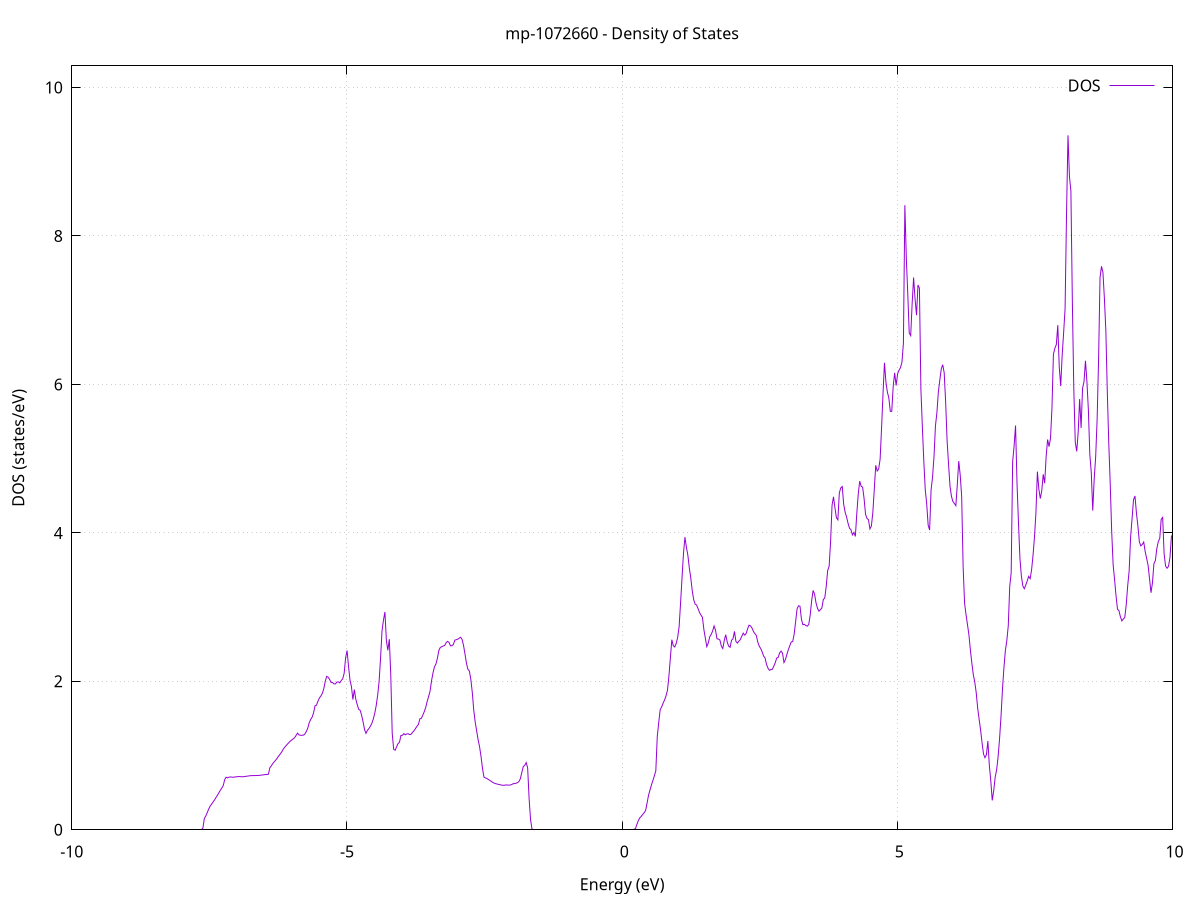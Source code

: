 set title 'mp-1072660 - Density of States'
set xlabel 'Energy (eV)'
set ylabel 'DOS (states/eV)'
set grid
set xrange [-10:10]
set yrange [0:10.292]
set xzeroaxis lt -1
set terminal png size 800,600
set output 'mp-1072660_dos_gnuplot.png'
plot '-' using 1:2 with lines title 'DOS'
-33.870100 0.000000
-33.843600 0.000000
-33.817200 0.000000
-33.790700 0.000000
-33.764200 0.000000
-33.737800 0.000000
-33.711300 0.000000
-33.684800 0.000000
-33.658400 0.000000
-33.631900 0.000000
-33.605500 0.000000
-33.579000 0.000000
-33.552500 0.000000
-33.526100 0.000000
-33.499600 0.000000
-33.473100 0.000000
-33.446700 0.000000
-33.420200 0.000000
-33.393700 0.000000
-33.367300 0.000000
-33.340800 0.000000
-33.314400 0.000000
-33.287900 0.000000
-33.261400 0.000000
-33.235000 0.000000
-33.208500 0.000000
-33.182000 0.000000
-33.155600 0.000000
-33.129100 0.000000
-33.102600 0.000000
-33.076200 0.000000
-33.049700 0.000000
-33.023300 0.000000
-32.996800 0.000000
-32.970300 0.000000
-32.943900 0.000000
-32.917400 0.000000
-32.890900 0.000000
-32.864500 0.000000
-32.838000 0.000000
-32.811500 0.000000
-32.785100 0.000000
-32.758600 0.000000
-32.732200 0.000000
-32.705700 0.000000
-32.679200 0.000000
-32.652800 0.000000
-32.626300 0.000000
-32.599800 0.000000
-32.573400 0.000000
-32.546900 0.000000
-32.520400 0.000000
-32.494000 0.000000
-32.467500 0.000000
-32.441100 0.000000
-32.414600 0.000000
-32.388100 0.000000
-32.361700 0.000000
-32.335200 0.000000
-32.308700 0.000000
-32.282300 0.000000
-32.255800 0.000000
-32.229300 0.000000
-32.202900 0.000000
-32.176400 0.000000
-32.150000 0.000000
-32.123500 0.000000
-32.097000 0.000000
-32.070600 0.000000
-32.044100 0.000000
-32.017600 0.000000
-31.991200 0.000000
-31.964700 0.000000
-31.938300 0.000000
-31.911800 0.000000
-31.885300 0.000000
-31.858900 0.000000
-31.832400 0.000000
-31.805900 0.000000
-31.779500 0.000000
-31.753000 0.000000
-31.726500 0.000000
-31.700100 0.000000
-31.673600 0.000000
-31.647200 0.000000
-31.620700 0.000000
-31.594200 0.000000
-31.567800 0.000000
-31.541300 0.000000
-31.514800 0.000000
-31.488400 0.000000
-31.461900 56.450700
-31.435400 50.913500
-31.409000 137.531100
-31.382500 41.190900
-31.356100 0.000000
-31.329600 0.000000
-31.303100 0.000000
-31.276700 0.000000
-31.250200 0.000000
-31.223700 0.000000
-31.197300 0.000000
-31.170800 0.000000
-31.144300 0.000000
-31.117900 0.000000
-31.091400 0.000000
-31.065000 0.000000
-31.038500 0.000000
-31.012000 0.000000
-30.985600 0.000000
-30.959100 0.000000
-30.932600 0.000000
-30.906200 0.000000
-30.879700 0.000000
-30.853200 0.000000
-30.826800 0.000000
-30.800300 0.000000
-30.773900 0.000000
-30.747400 0.000000
-30.720900 0.000000
-30.694500 0.000000
-30.668000 0.000000
-30.641500 0.000000
-30.615100 0.000000
-30.588600 0.000000
-30.562100 0.000000
-30.535700 0.000000
-30.509200 0.000000
-30.482800 0.000000
-30.456300 0.000000
-30.429800 0.000000
-30.403400 0.000000
-30.376900 0.000000
-30.350400 0.000000
-30.324000 0.000000
-30.297500 0.000000
-30.271100 0.000000
-30.244600 0.000000
-30.218100 0.000000
-30.191700 0.000000
-30.165200 0.000000
-30.138700 0.000000
-30.112300 0.000000
-30.085800 0.000000
-30.059300 0.000000
-30.032900 0.000000
-30.006400 0.000000
-29.980000 0.000000
-29.953500 0.000000
-29.927000 0.000000
-29.900600 0.000000
-29.874100 0.000000
-29.847600 0.000000
-29.821200 0.000000
-29.794700 0.000000
-29.768200 0.000000
-29.741800 0.000000
-29.715300 0.000000
-29.688900 0.000000
-29.662400 0.000000
-29.635900 0.000000
-29.609500 0.000000
-29.583000 0.000000
-29.556500 0.000000
-29.530100 0.000000
-29.503600 0.000000
-29.477100 0.000000
-29.450700 0.000000
-29.424200 0.000000
-29.397800 0.000000
-29.371300 0.000000
-29.344800 0.000000
-29.318400 0.000000
-29.291900 0.000000
-29.265400 0.000000
-29.239000 0.000000
-29.212500 0.000000
-29.186000 0.000000
-29.159600 0.000000
-29.133100 0.000000
-29.106700 0.000000
-29.080200 0.000000
-29.053700 0.000000
-29.027300 0.000000
-29.000800 0.000000
-28.974300 0.000000
-28.947900 0.000000
-28.921400 0.000000
-28.894900 0.000000
-28.868500 0.000000
-28.842000 0.000000
-28.815600 0.000000
-28.789100 0.000000
-28.762600 0.000000
-28.736200 0.000000
-28.709700 0.000000
-28.683200 0.000000
-28.656800 0.000000
-28.630300 0.000000
-28.603900 0.000000
-28.577400 0.000000
-28.550900 0.000000
-28.524500 0.000000
-28.498000 0.000000
-28.471500 0.000000
-28.445100 0.000000
-28.418600 0.000000
-28.392100 0.000000
-28.365700 0.000000
-28.339200 0.000000
-28.312800 0.000000
-28.286300 0.000000
-28.259800 0.000000
-28.233400 0.000000
-28.206900 0.000000
-28.180400 0.000000
-28.154000 0.000000
-28.127500 0.000000
-28.101000 0.000000
-28.074600 0.000000
-28.048100 0.000000
-28.021700 0.000000
-27.995200 0.000000
-27.968700 0.000000
-27.942300 0.000000
-27.915800 0.000000
-27.889300 0.000000
-27.862900 0.000000
-27.836400 0.000000
-27.809900 0.000000
-27.783500 0.000000
-27.757000 0.000000
-27.730600 0.000000
-27.704100 0.000000
-27.677600 0.000000
-27.651200 0.000000
-27.624700 0.000000
-27.598200 0.000000
-27.571800 0.000000
-27.545300 0.000000
-27.518800 0.000000
-27.492400 0.000000
-27.465900 0.000000
-27.439500 0.000000
-27.413000 0.000000
-27.386500 0.000000
-27.360100 0.000000
-27.333600 0.000000
-27.307100 0.000000
-27.280700 0.000000
-27.254200 0.000000
-27.227700 0.000000
-27.201300 0.000000
-27.174800 0.000000
-27.148400 0.000000
-27.121900 0.000000
-27.095400 0.000000
-27.069000 0.000000
-27.042500 0.000000
-27.016000 0.000000
-26.989600 0.000000
-26.963100 0.000000
-26.936700 0.000000
-26.910200 0.000000
-26.883700 0.000000
-26.857300 0.000000
-26.830800 0.000000
-26.804300 0.000000
-26.777900 0.000000
-26.751400 0.000000
-26.724900 0.000000
-26.698500 0.000000
-26.672000 0.000000
-26.645600 0.000000
-26.619100 0.000000
-26.592600 0.000000
-26.566200 0.000000
-26.539700 0.000000
-26.513200 0.000000
-26.486800 0.000000
-26.460300 0.000000
-26.433800 0.000000
-26.407400 0.000000
-26.380900 0.000000
-26.354500 0.000000
-26.328000 0.000000
-26.301500 0.000000
-26.275100 0.000000
-26.248600 0.000000
-26.222100 0.000000
-26.195700 0.000000
-26.169200 0.000000
-26.142700 0.000000
-26.116300 0.000000
-26.089800 0.000000
-26.063400 0.000000
-26.036900 0.000000
-26.010400 0.000000
-25.984000 0.000000
-25.957500 0.000000
-25.931000 0.000000
-25.904600 0.000000
-25.878100 0.000000
-25.851600 0.000000
-25.825200 0.000000
-25.798700 0.000000
-25.772300 0.000000
-25.745800 0.000000
-25.719300 0.000000
-25.692900 0.000000
-25.666400 0.000000
-25.639900 0.000000
-25.613500 0.000000
-25.587000 0.000000
-25.560500 0.000000
-25.534100 0.000000
-25.507600 0.000000
-25.481200 0.000000
-25.454700 0.000000
-25.428200 0.000000
-25.401800 0.000000
-25.375300 0.000000
-25.348800 0.000000
-25.322400 0.000000
-25.295900 0.000000
-25.269500 0.000000
-25.243000 0.000000
-25.216500 0.000000
-25.190100 0.000000
-25.163600 0.000000
-25.137100 0.000000
-25.110700 0.000000
-25.084200 0.000000
-25.057700 0.000000
-25.031300 0.000000
-25.004800 0.000000
-24.978400 0.000000
-24.951900 0.000000
-24.925400 0.000000
-24.899000 0.000000
-24.872500 0.000000
-24.846000 0.000000
-24.819600 0.000000
-24.793100 0.000000
-24.766600 0.000000
-24.740200 0.000000
-24.713700 0.000000
-24.687300 0.000000
-24.660800 0.000000
-24.634300 0.000000
-24.607900 0.000000
-24.581400 0.000000
-24.554900 0.000000
-24.528500 0.000000
-24.502000 0.000000
-24.475500 0.000000
-24.449100 0.000000
-24.422600 0.000000
-24.396200 0.000000
-24.369700 0.000000
-24.343200 0.000000
-24.316800 0.000000
-24.290300 0.000000
-24.263800 0.000000
-24.237400 0.000000
-24.210900 0.000000
-24.184400 0.000000
-24.158000 0.000000
-24.131500 0.000000
-24.105100 0.000000
-24.078600 0.000000
-24.052100 0.000000
-24.025700 0.000000
-23.999200 0.000000
-23.972700 0.000000
-23.946300 0.000000
-23.919800 0.000000
-23.893300 0.000000
-23.866900 0.000000
-23.840400 0.000000
-23.814000 0.000000
-23.787500 0.000000
-23.761000 0.000000
-23.734600 0.000000
-23.708100 0.000000
-23.681600 0.000000
-23.655200 0.000000
-23.628700 0.000000
-23.602200 0.000000
-23.575800 0.000000
-23.549300 0.000000
-23.522900 0.000000
-23.496400 0.000000
-23.469900 0.000000
-23.443500 0.000000
-23.417000 0.000000
-23.390500 0.000000
-23.364100 0.000000
-23.337600 0.000000
-23.311200 0.000000
-23.284700 0.000000
-23.258200 0.000000
-23.231800 0.000000
-23.205300 0.000000
-23.178800 0.000000
-23.152400 0.000000
-23.125900 0.000000
-23.099400 0.000000
-23.073000 0.000000
-23.046500 0.000000
-23.020100 0.000000
-22.993600 0.000000
-22.967100 0.000000
-22.940700 0.000000
-22.914200 0.000000
-22.887700 0.000000
-22.861300 0.000000
-22.834800 0.000000
-22.808300 0.000000
-22.781900 0.000000
-22.755400 0.000000
-22.729000 0.000000
-22.702500 0.000000
-22.676000 0.000000
-22.649600 0.000000
-22.623100 0.000000
-22.596600 0.000000
-22.570200 0.000000
-22.543700 0.000000
-22.517200 0.000000
-22.490800 0.000000
-22.464300 0.000000
-22.437900 0.000000
-22.411400 0.000000
-22.384900 0.000000
-22.358500 0.000000
-22.332000 0.000000
-22.305500 0.000000
-22.279100 0.000000
-22.252600 0.000000
-22.226100 0.000000
-22.199700 0.000000
-22.173200 0.000000
-22.146800 0.000000
-22.120300 0.000000
-22.093800 0.000000
-22.067400 0.000000
-22.040900 0.000000
-22.014400 0.000000
-21.988000 0.000000
-21.961500 0.000000
-21.935000 0.000000
-21.908600 0.000000
-21.882100 0.000000
-21.855700 0.000000
-21.829200 0.000000
-21.802700 0.000000
-21.776300 0.000000
-21.749800 0.000000
-21.723300 0.000000
-21.696900 0.000000
-21.670400 0.000000
-21.644000 0.000000
-21.617500 0.000000
-21.591000 0.000000
-21.564600 0.000000
-21.538100 0.000000
-21.511600 0.000000
-21.485200 0.000000
-21.458700 0.000000
-21.432200 0.000000
-21.405800 0.000000
-21.379300 0.000000
-21.352900 0.000000
-21.326400 0.000000
-21.299900 0.000000
-21.273500 0.000000
-21.247000 0.000000
-21.220500 0.000000
-21.194100 0.000000
-21.167600 0.000000
-21.141100 0.000000
-21.114700 0.000000
-21.088200 0.000000
-21.061800 0.000000
-21.035300 0.000000
-21.008800 0.000000
-20.982400 0.000000
-20.955900 0.000000
-20.929400 0.000000
-20.903000 0.000000
-20.876500 0.000000
-20.850000 0.000000
-20.823600 0.000000
-20.797100 0.000000
-20.770700 0.000000
-20.744200 0.000000
-20.717700 0.000000
-20.691300 0.000000
-20.664800 0.000000
-20.638300 0.000000
-20.611900 0.000000
-20.585400 0.000000
-20.558900 0.000000
-20.532500 0.000000
-20.506000 0.000000
-20.479600 0.000000
-20.453100 0.000000
-20.426600 0.000000
-20.400200 0.000000
-20.373700 0.000000
-20.347200 0.000000
-20.320800 0.000000
-20.294300 0.000000
-20.267800 0.000000
-20.241400 0.000000
-20.214900 0.000000
-20.188500 0.000000
-20.162000 0.000000
-20.135500 0.000000
-20.109100 0.000000
-20.082600 0.000000
-20.056100 0.000000
-20.029700 0.000000
-20.003200 0.000000
-19.976800 0.000000
-19.950300 0.000000
-19.923800 0.000000
-19.897400 0.000000
-19.870900 0.000000
-19.844400 0.000000
-19.818000 0.000000
-19.791500 0.000000
-19.765000 0.000000
-19.738600 0.000000
-19.712100 0.000000
-19.685700 0.000000
-19.659200 0.000000
-19.632700 0.000000
-19.606300 0.000000
-19.579800 0.000000
-19.553300 0.000000
-19.526900 0.000000
-19.500400 0.000000
-19.473900 0.000000
-19.447500 0.000000
-19.421000 0.000000
-19.394600 0.000000
-19.368100 0.000000
-19.341600 0.000000
-19.315200 0.000000
-19.288700 0.000000
-19.262200 0.000000
-19.235800 0.000000
-19.209300 0.000000
-19.182800 0.000000
-19.156400 0.000000
-19.129900 0.000000
-19.103500 0.000000
-19.077000 0.000000
-19.050500 0.000000
-19.024100 0.000000
-18.997600 0.000000
-18.971100 0.000000
-18.944700 0.000000
-18.918200 0.000000
-18.891700 0.000000
-18.865300 0.000000
-18.838800 0.000000
-18.812400 0.000000
-18.785900 0.000000
-18.759400 0.000000
-18.733000 0.000000
-18.706500 0.000000
-18.680000 0.000000
-18.653600 0.000000
-18.627100 0.000000
-18.600600 0.000000
-18.574200 0.000000
-18.547700 0.000000
-18.521300 0.000000
-18.494800 0.000000
-18.468300 0.000000
-18.441900 0.000000
-18.415400 0.000000
-18.388900 0.000000
-18.362500 0.000000
-18.336000 0.000000
-18.309600 0.000000
-18.283100 0.000000
-18.256600 0.000000
-18.230200 0.000000
-18.203700 0.000000
-18.177200 0.000000
-18.150800 0.000000
-18.124300 0.000000
-18.097800 0.000000
-18.071400 0.000000
-18.044900 0.000000
-18.018500 0.000000
-17.992000 0.000000
-17.965500 0.000000
-17.939100 0.000000
-17.912600 0.000000
-17.886100 0.000000
-17.859700 0.000000
-17.833200 0.000000
-17.806700 0.000000
-17.780300 0.000000
-17.753800 0.000000
-17.727400 0.000000
-17.700900 0.000000
-17.674400 0.000000
-17.648000 0.000000
-17.621500 0.000000
-17.595000 0.000000
-17.568600 0.000000
-17.542100 0.000000
-17.515600 0.000000
-17.489200 0.000000
-17.462700 0.000000
-17.436300 0.000000
-17.409800 0.000000
-17.383300 0.000000
-17.356900 0.000000
-17.330400 0.000000
-17.303900 0.000000
-17.277500 0.000000
-17.251000 0.000000
-17.224500 0.000000
-17.198100 0.000000
-17.171600 0.000000
-17.145200 0.000000
-17.118700 0.000000
-17.092200 0.000000
-17.065800 0.000000
-17.039300 0.000000
-17.012800 0.000000
-16.986400 0.000000
-16.959900 0.000000
-16.933400 0.000000
-16.907000 0.000000
-16.880500 0.000000
-16.854100 0.000000
-16.827600 0.000000
-16.801100 0.000000
-16.774700 0.000000
-16.748200 0.000000
-16.721700 0.000000
-16.695300 0.000000
-16.668800 0.000000
-16.642400 0.000000
-16.615900 0.000000
-16.589400 0.000000
-16.563000 0.000000
-16.536500 0.000000
-16.510000 0.000000
-16.483600 0.000000
-16.457100 0.000000
-16.430600 0.000000
-16.404200 0.000000
-16.377700 0.000000
-16.351300 0.000000
-16.324800 0.000000
-16.298300 0.000000
-16.271900 0.000000
-16.245400 0.000000
-16.218900 0.000000
-16.192500 0.000000
-16.166000 0.000000
-16.139500 0.000000
-16.113100 0.000000
-16.086600 0.000000
-16.060200 0.000000
-16.033700 0.000000
-16.007200 0.000000
-15.980800 0.000000
-15.954300 0.000000
-15.927800 0.000000
-15.901400 0.000000
-15.874900 0.000000
-15.848400 0.000000
-15.822000 0.000000
-15.795500 0.000000
-15.769100 0.000000
-15.742600 0.000000
-15.716100 0.000000
-15.689700 0.000000
-15.663200 0.000000
-15.636700 0.000000
-15.610300 0.000000
-15.583800 0.000000
-15.557300 0.000000
-15.530900 0.000000
-15.504400 0.000000
-15.478000 0.000000
-15.451500 0.000000
-15.425000 0.000000
-15.398600 0.000000
-15.372100 0.000000
-15.345600 0.000000
-15.319200 0.000000
-15.292700 0.000000
-15.266200 0.000000
-15.239800 0.000000
-15.213300 0.000000
-15.186900 0.000000
-15.160400 0.000000
-15.133900 0.000000
-15.107500 0.000000
-15.081000 0.000000
-15.054500 0.000000
-15.028100 0.000000
-15.001600 0.000000
-14.975100 0.000000
-14.948700 0.000000
-14.922200 0.000000
-14.895800 0.000000
-14.869300 0.000000
-14.842800 0.000000
-14.816400 0.000000
-14.789900 0.000000
-14.763400 0.000000
-14.737000 0.000000
-14.710500 0.000000
-14.684100 0.000000
-14.657600 0.000000
-14.631100 0.000000
-14.604700 0.000000
-14.578200 0.000000
-14.551700 0.000000
-14.525300 0.000000
-14.498800 0.000000
-14.472300 0.000000
-14.445900 0.000000
-14.419400 0.000000
-14.393000 0.000000
-14.366500 0.000000
-14.340000 0.000000
-14.313600 0.000000
-14.287100 0.000000
-14.260600 0.000000
-14.234200 0.000000
-14.207700 0.000000
-14.181200 0.000000
-14.154800 0.000000
-14.128300 0.000000
-14.101900 0.000000
-14.075400 0.000000
-14.048900 0.000000
-14.022500 0.000000
-13.996000 0.000000
-13.969500 0.000000
-13.943100 0.000000
-13.916600 0.000000
-13.890100 0.000000
-13.863700 0.000000
-13.837200 0.000000
-13.810800 0.000000
-13.784300 0.000000
-13.757800 0.000000
-13.731400 0.000000
-13.704900 0.000000
-13.678400 0.000000
-13.652000 0.000000
-13.625500 0.000000
-13.599000 0.000000
-13.572600 0.000000
-13.546100 0.000000
-13.519700 0.000000
-13.493200 0.000000
-13.466700 0.000000
-13.440300 0.000000
-13.413800 0.000000
-13.387300 0.000000
-13.360900 0.000000
-13.334400 0.000000
-13.307900 0.000000
-13.281500 0.000000
-13.255000 0.000000
-13.228600 0.000000
-13.202100 0.000000
-13.175600 0.000000
-13.149200 0.000000
-13.122700 0.000000
-13.096200 0.000000
-13.069800 0.000000
-13.043300 0.000000
-13.016900 0.000000
-12.990400 0.000000
-12.963900 0.000000
-12.937500 0.000000
-12.911000 0.000000
-12.884500 0.000000
-12.858100 0.000000
-12.831600 0.000000
-12.805100 0.000000
-12.778700 0.000000
-12.752200 0.000000
-12.725800 0.000000
-12.699300 0.000000
-12.672800 0.000000
-12.646400 0.000000
-12.619900 0.000000
-12.593400 0.000000
-12.567000 0.000000
-12.540500 0.000000
-12.514000 0.000000
-12.487600 0.000000
-12.461100 0.000000
-12.434700 0.000000
-12.408200 0.000000
-12.381700 0.000000
-12.355300 0.000000
-12.328800 0.000000
-12.302300 0.000000
-12.275900 0.000000
-12.249400 0.000000
-12.222900 0.000000
-12.196500 0.000000
-12.170000 0.000000
-12.143600 0.000000
-12.117100 0.000000
-12.090600 0.000000
-12.064200 0.000000
-12.037700 0.000000
-12.011200 0.000000
-11.984800 0.000000
-11.958300 0.000000
-11.931800 0.000000
-11.905400 0.000000
-11.878900 0.000000
-11.852500 0.000000
-11.826000 0.000000
-11.799500 0.000000
-11.773100 0.000000
-11.746600 0.000000
-11.720100 0.000000
-11.693700 0.000000
-11.667200 0.000000
-11.640700 0.000000
-11.614300 0.000000
-11.587800 0.000000
-11.561400 0.000000
-11.534900 0.000000
-11.508400 0.000000
-11.482000 0.000000
-11.455500 0.000000
-11.429000 0.000000
-11.402600 0.000000
-11.376100 0.000000
-11.349700 0.000000
-11.323200 0.000000
-11.296700 0.000000
-11.270300 0.000000
-11.243800 0.000000
-11.217300 0.000000
-11.190900 0.000000
-11.164400 0.000000
-11.137900 0.000000
-11.111500 0.000000
-11.085000 0.000000
-11.058600 0.000000
-11.032100 0.000000
-11.005600 0.000000
-10.979200 0.000000
-10.952700 0.000000
-10.926200 0.000000
-10.899800 0.000000
-10.873300 0.000000
-10.846800 0.000000
-10.820400 0.000000
-10.793900 0.000000
-10.767500 0.000000
-10.741000 0.000000
-10.714500 0.000000
-10.688100 0.000000
-10.661600 0.000000
-10.635100 0.000000
-10.608700 0.000000
-10.582200 0.000000
-10.555700 0.000000
-10.529300 0.000000
-10.502800 0.000000
-10.476400 0.000000
-10.449900 0.000000
-10.423400 0.000000
-10.397000 0.000000
-10.370500 0.000000
-10.344000 0.000000
-10.317600 0.000000
-10.291100 0.000000
-10.264600 0.000000
-10.238200 0.000000
-10.211700 0.000000
-10.185300 0.000000
-10.158800 0.000000
-10.132300 0.000000
-10.105900 0.000000
-10.079400 0.000000
-10.052900 0.000000
-10.026500 0.000000
-10.000000 0.000000
-9.973500 0.000000
-9.947100 0.000000
-9.920600 0.000000
-9.894200 0.000000
-9.867700 0.000000
-9.841200 0.000000
-9.814800 0.000000
-9.788300 0.000000
-9.761800 0.000000
-9.735400 0.000000
-9.708900 0.000000
-9.682500 0.000000
-9.656000 0.000000
-9.629500 0.000000
-9.603100 0.000000
-9.576600 0.000000
-9.550100 0.000000
-9.523700 0.000000
-9.497200 0.000000
-9.470700 0.000000
-9.444300 0.000000
-9.417800 0.000000
-9.391400 0.000000
-9.364900 0.000000
-9.338400 0.000000
-9.312000 0.000000
-9.285500 0.000000
-9.259000 0.000000
-9.232600 0.000000
-9.206100 0.000000
-9.179600 0.000000
-9.153200 0.000000
-9.126700 0.000000
-9.100300 0.000000
-9.073800 0.000000
-9.047300 0.000000
-9.020900 0.000000
-8.994400 0.000000
-8.967900 0.000000
-8.941500 0.000000
-8.915000 0.000000
-8.888500 0.000000
-8.862100 0.000000
-8.835600 0.000000
-8.809200 0.000000
-8.782700 0.000000
-8.756200 0.000000
-8.729800 0.000000
-8.703300 0.000000
-8.676800 0.000000
-8.650400 0.000000
-8.623900 0.000000
-8.597400 0.000000
-8.571000 0.000000
-8.544500 0.000000
-8.518100 0.000000
-8.491600 0.000000
-8.465100 0.000000
-8.438700 0.000000
-8.412200 0.000000
-8.385700 0.000000
-8.359300 0.000000
-8.332800 0.000000
-8.306300 0.000000
-8.279900 0.000000
-8.253400 0.000000
-8.227000 0.000000
-8.200500 0.000000
-8.174000 0.000000
-8.147600 0.000000
-8.121100 0.000000
-8.094600 0.000000
-8.068200 0.000000
-8.041700 0.000000
-8.015300 0.000000
-7.988800 0.000000
-7.962300 0.000000
-7.935900 0.000000
-7.909400 0.000000
-7.882900 0.000000
-7.856500 0.000000
-7.830000 0.000000
-7.803500 0.000000
-7.777100 0.000000
-7.750600 0.000000
-7.724200 0.000000
-7.697700 0.000000
-7.671200 0.000000
-7.644800 0.000000
-7.618300 0.020600
-7.591800 0.151700
-7.565400 0.185600
-7.538900 0.231300
-7.512400 0.279000
-7.486000 0.318900
-7.459500 0.345700
-7.433100 0.374400
-7.406600 0.402300
-7.380100 0.434500
-7.353700 0.465600
-7.327200 0.499100
-7.300700 0.532200
-7.274300 0.562500
-7.247800 0.596200
-7.221300 0.676600
-7.194900 0.708500
-7.168400 0.699500
-7.142000 0.709200
-7.115500 0.711200
-7.089000 0.709300
-7.062600 0.707700
-7.036100 0.710900
-7.009600 0.714200
-6.983200 0.715500
-6.956700 0.717100
-6.930200 0.715000
-6.903800 0.713700
-6.877300 0.715600
-6.850900 0.718800
-6.824400 0.721400
-6.797900 0.723900
-6.771500 0.726800
-6.745000 0.729700
-6.718500 0.729600
-6.692100 0.730200
-6.665600 0.730000
-6.639100 0.730800
-6.612700 0.732100
-6.586200 0.733900
-6.559800 0.736000
-6.533300 0.738500
-6.506800 0.741200
-6.480400 0.743900
-6.453900 0.745800
-6.427400 0.748400
-6.401000 0.835500
-6.374500 0.860800
-6.348000 0.892200
-6.321600 0.915500
-6.295100 0.937500
-6.268700 0.964000
-6.242200 0.992200
-6.215700 1.017900
-6.189300 1.044700
-6.162800 1.079800
-6.136300 1.108000
-6.109900 1.131000
-6.083400 1.152700
-6.057000 1.173800
-6.030500 1.194300
-6.004000 1.209300
-5.977600 1.224800
-5.951100 1.240800
-5.924600 1.271300
-5.898200 1.302000
-5.871700 1.277900
-5.845200 1.273500
-5.818800 1.272900
-5.792300 1.274700
-5.765900 1.289100
-5.739400 1.323000
-5.712900 1.367800
-5.686500 1.441900
-5.660000 1.485200
-5.633500 1.516700
-5.607100 1.574100
-5.580600 1.670500
-5.554100 1.678800
-5.527700 1.731600
-5.501200 1.775200
-5.474800 1.801400
-5.448300 1.836800
-5.421800 1.897200
-5.395400 1.997200
-5.368900 2.066500
-5.342400 2.055000
-5.316000 2.027200
-5.289500 1.985900
-5.263000 1.983900
-5.236600 1.965700
-5.210100 1.964500
-5.183700 1.989900
-5.157200 1.992400
-5.130700 1.979800
-5.104300 2.010600
-5.077800 2.033600
-5.051300 2.107900
-5.024900 2.313500
-4.998400 2.415000
-4.971900 2.202600
-4.945500 2.017900
-4.919000 1.929300
-4.892600 1.754400
-4.866100 1.888100
-4.839600 1.759500
-4.813200 1.685500
-4.786700 1.623200
-4.760200 1.609000
-4.733800 1.543500
-4.707300 1.453000
-4.680800 1.350400
-4.654400 1.299200
-4.627900 1.339900
-4.601500 1.363600
-4.575000 1.394700
-4.548500 1.434000
-4.522100 1.491100
-4.495600 1.568700
-4.469100 1.672000
-4.442700 1.811000
-4.416200 1.999500
-4.389800 2.308900
-4.363300 2.676800
-4.336800 2.825800
-4.310400 2.934300
-4.283900 2.550100
-4.257400 2.418500
-4.231000 2.567900
-4.204500 2.096800
-4.178000 1.301400
-4.151600 1.085400
-4.125100 1.070700
-4.098700 1.116900
-4.072200 1.160600
-4.045700 1.180500
-4.019300 1.270800
-3.992800 1.272800
-3.966300 1.295700
-3.939900 1.279600
-3.913400 1.290900
-3.886900 1.293800
-3.860500 1.281900
-3.834000 1.287700
-3.807600 1.314200
-3.781100 1.334500
-3.754600 1.364900
-3.728200 1.393300
-3.701700 1.419400
-3.675200 1.495500
-3.648800 1.501700
-3.622300 1.544500
-3.595800 1.590900
-3.569400 1.648400
-3.542900 1.728600
-3.516500 1.796200
-3.490000 1.867900
-3.463500 2.007800
-3.437100 2.111600
-3.410600 2.194900
-3.384100 2.231900
-3.357700 2.308300
-3.331200 2.414200
-3.304700 2.456300
-3.278300 2.465800
-3.251800 2.475900
-3.225400 2.482000
-3.198900 2.518500
-3.172400 2.538100
-3.146000 2.525400
-3.119500 2.478700
-3.093000 2.480100
-3.066600 2.496900
-3.040100 2.554100
-3.013600 2.560800
-2.987200 2.567700
-2.960700 2.581400
-2.934300 2.593800
-2.907800 2.563900
-2.881300 2.479800
-2.854900 2.366600
-2.828400 2.240000
-2.801900 2.161800
-2.775500 2.137300
-2.749000 2.023300
-2.722600 1.848200
-2.696100 1.608700
-2.669600 1.449200
-2.643200 1.329900
-2.616700 1.212300
-2.590200 1.116000
-2.563800 0.986300
-2.537300 0.825000
-2.510800 0.709300
-2.484400 0.699400
-2.457900 0.691200
-2.431500 0.678700
-2.405000 0.666000
-2.378500 0.652000
-2.352100 0.639200
-2.325600 0.628600
-2.299100 0.621300
-2.272700 0.616300
-2.246200 0.611400
-2.219700 0.606700
-2.193300 0.602700
-2.166800 0.599600
-2.140400 0.599400
-2.113900 0.604400
-2.087400 0.602700
-2.061000 0.601800
-2.034500 0.602400
-2.008000 0.608800
-1.981600 0.620500
-1.955100 0.622100
-1.928600 0.626500
-1.902200 0.635000
-1.875700 0.649600
-1.849300 0.688500
-1.822800 0.772800
-1.796300 0.851600
-1.769900 0.869100
-1.743400 0.905000
-1.716900 0.833000
-1.690500 0.419800
-1.664000 0.134600
-1.637500 0.007700
-1.611100 0.000000
-1.584600 0.000000
-1.558200 0.000000
-1.531700 0.000000
-1.505200 0.000000
-1.478800 0.000000
-1.452300 0.000000
-1.425800 0.000000
-1.399400 0.000000
-1.372900 0.000000
-1.346400 0.000000
-1.320000 0.000000
-1.293500 0.000000
-1.267100 0.000000
-1.240600 0.000000
-1.214100 0.000000
-1.187700 0.000000
-1.161200 0.000000
-1.134700 0.000000
-1.108300 0.000000
-1.081800 0.000000
-1.055400 0.000000
-1.028900 0.000000
-1.002400 0.000000
-0.976000 0.000000
-0.949500 0.000000
-0.923000 0.000000
-0.896600 0.000000
-0.870100 0.000000
-0.843600 0.000000
-0.817200 0.000000
-0.790700 0.000000
-0.764300 0.000000
-0.737800 0.000000
-0.711300 0.000000
-0.684900 0.000000
-0.658400 0.000000
-0.631900 0.000000
-0.605500 0.000000
-0.579000 0.000000
-0.552500 0.000000
-0.526100 0.000000
-0.499600 0.000000
-0.473200 0.000000
-0.446700 0.000000
-0.420200 0.000000
-0.393800 0.000000
-0.367300 0.000000
-0.340800 0.000000
-0.314400 0.000000
-0.287900 0.000000
-0.261400 0.000000
-0.235000 0.000000
-0.208500 0.000000
-0.182100 0.000000
-0.155600 0.000000
-0.129100 0.000000
-0.102700 0.000000
-0.076200 0.000000
-0.049700 0.000000
-0.023300 0.000000
0.003200 0.000000
0.029700 0.000000
0.056100 0.000000
0.082600 0.000000
0.109000 0.000000
0.135500 0.000000
0.162000 0.000000
0.188400 0.000000
0.214900 0.000000
0.241400 0.015600
0.267800 0.070300
0.294300 0.123800
0.320800 0.161100
0.347200 0.180800
0.373700 0.206400
0.400100 0.229200
0.426600 0.260600
0.453100 0.360400
0.479500 0.464500
0.506000 0.536700
0.532500 0.604000
0.558900 0.664500
0.585400 0.725900
0.611800 0.795200
0.638300 1.258300
0.664800 1.444300
0.691200 1.619200
0.717700 1.654100
0.744200 1.706900
0.770600 1.748800
0.797100 1.804300
0.823600 1.879800
0.850000 2.071500
0.876500 2.319500
0.902900 2.561100
0.929400 2.478900
0.955900 2.462800
0.982300 2.511100
1.008800 2.591600
1.035300 2.737600
1.061700 3.056700
1.088200 3.397800
1.114700 3.726000
1.141100 3.942000
1.167600 3.806000
1.194000 3.699400
1.220500 3.526800
1.247000 3.394200
1.273400 3.222200
1.299900 3.100500
1.326400 3.040500
1.352800 3.027700
1.379300 2.979200
1.405800 2.928000
1.432200 2.892000
1.458700 2.862900
1.485100 2.697600
1.511600 2.582600
1.538100 2.467300
1.564500 2.514900
1.591000 2.600000
1.617500 2.631400
1.643900 2.676900
1.670400 2.746000
1.696900 2.687200
1.723300 2.573600
1.749800 2.569400
1.776200 2.556200
1.802700 2.474400
1.829200 2.441700
1.855600 2.550700
1.882100 2.628300
1.908600 2.530300
1.935000 2.474200
1.961500 2.458000
1.988000 2.554200
2.014400 2.573000
2.040900 2.672500
2.067300 2.538000
2.093800 2.514900
2.120300 2.540800
2.146700 2.561800
2.173200 2.605600
2.199700 2.649300
2.226100 2.622700
2.252600 2.643400
2.279100 2.706100
2.305500 2.756200
2.332000 2.747400
2.358400 2.720000
2.384900 2.673400
2.411400 2.642400
2.437800 2.618900
2.464300 2.529400
2.490800 2.472900
2.517200 2.443600
2.543700 2.397200
2.570100 2.340100
2.596600 2.315100
2.623100 2.228500
2.649500 2.178000
2.676000 2.148000
2.702500 2.158800
2.728900 2.162200
2.755400 2.204600
2.781900 2.251000
2.808300 2.313400
2.834800 2.322400
2.861200 2.382400
2.887700 2.407600
2.914200 2.377400
2.940600 2.252900
2.967100 2.293900
2.993600 2.362500
3.020000 2.427400
3.046500 2.480500
3.073000 2.531300
3.099400 2.535700
3.125900 2.637700
3.152300 2.806300
3.178800 2.977400
3.205300 3.018200
3.231700 3.010700
3.258200 2.834000
3.284700 2.762100
3.311100 2.768400
3.337600 2.751900
3.364100 2.743600
3.390500 2.765800
3.417000 2.892300
3.443400 3.086500
3.469900 3.224400
3.496400 3.175100
3.522800 3.056300
3.549300 2.984100
3.575800 2.944800
3.602200 2.964800
3.628700 2.987500
3.655200 3.101300
3.681600 3.123900
3.708100 3.277500
3.734500 3.493700
3.761000 3.549700
3.787500 3.880900
3.813900 4.370700
3.840400 4.486500
3.866900 4.335500
3.893300 4.204300
3.919800 4.176100
3.946300 4.539000
3.972700 4.605600
3.999200 4.624700
4.025600 4.383700
4.052100 4.278500
4.078600 4.212200
4.105000 4.127900
4.131500 4.062800
4.158000 4.041100
4.184400 3.972400
4.210900 4.006600
4.237300 3.952500
4.263800 4.262400
4.290300 4.525800
4.316700 4.697100
4.343200 4.627800
4.369700 4.615300
4.396100 4.461200
4.422600 4.250000
4.449100 4.194400
4.475500 4.178400
4.502000 4.053100
4.528400 4.091000
4.554900 4.272300
4.581400 4.586400
4.607800 4.909800
4.634300 4.833700
4.660800 4.859500
4.687200 4.991200
4.713700 5.411000
4.740200 5.879900
4.766600 6.291300
4.793100 6.031000
4.819500 5.897000
4.846000 5.816100
4.872500 5.637200
4.898900 5.637300
4.925400 5.977700
4.951900 6.156300
4.978300 5.985300
5.004800 6.142300
5.031300 6.192900
5.057700 6.226300
5.084200 6.301300
5.110600 6.553800
5.137100 8.414500
5.163600 7.701400
5.190000 7.219000
5.216500 6.692300
5.243000 6.657800
5.269400 7.088900
5.295900 7.440700
5.322400 7.150500
5.348800 6.933700
5.375300 7.340600
5.401700 7.297000
5.428200 5.938800
5.454700 5.432400
5.481100 4.966200
5.507600 4.582800
5.534100 4.387500
5.560500 4.103300
5.587000 4.037500
5.613500 4.580500
5.639900 4.751800
5.666400 5.026800
5.692800 5.440100
5.719300 5.621700
5.745800 5.899600
5.772200 6.058300
5.798700 6.210500
5.825200 6.265300
5.851600 6.157600
5.878100 5.763200
5.904500 5.238900
5.931000 4.924200
5.957500 4.625500
5.983900 4.491000
6.010400 4.421500
6.036900 4.397000
6.063300 4.366500
6.089800 4.648600
6.116300 4.967200
6.142700 4.778700
6.169200 4.490400
6.195600 3.546300
6.222100 3.052200
6.248600 2.897400
6.275000 2.763200
6.301500 2.623000
6.328000 2.418900
6.354400 2.242800
6.380900 2.088800
6.407400 1.989400
6.433800 1.845800
6.460300 1.636700
6.486700 1.487000
6.513200 1.341500
6.539700 1.172400
6.566100 1.021600
6.592600 0.970700
6.619100 1.010400
6.645500 1.196700
6.672000 0.866400
6.698500 0.658400
6.724900 0.395600
6.751400 0.524900
6.777800 0.708400
6.804300 0.806400
6.830800 0.981500
6.857200 1.220000
6.883700 1.524200
6.910200 1.887100
6.936600 2.179900
6.963100 2.413400
6.989600 2.547400
7.016000 2.749300
7.042500 3.279900
7.068900 3.461900
7.095400 4.956600
7.121900 5.172100
7.148300 5.446100
7.174800 4.666100
7.201300 4.140300
7.227700 3.658800
7.254200 3.417100
7.280700 3.284700
7.307100 3.247300
7.333600 3.297000
7.360000 3.351200
7.386500 3.414300
7.413000 3.382500
7.439400 3.500500
7.465900 3.697200
7.492400 3.946600
7.518800 4.277000
7.545300 4.825000
7.571700 4.588500
7.598200 4.462700
7.624700 4.569500
7.651100 4.789300
7.677600 4.668800
7.704100 5.028900
7.730500 5.257700
7.757000 5.161900
7.783500 5.277600
7.809900 5.682100
7.836400 6.408200
7.862800 6.488200
7.889300 6.537600
7.915800 6.798400
7.942200 6.237200
7.968700 5.979100
7.995200 6.390800
8.021600 6.693600
8.048100 7.016900
8.074600 8.301200
8.101000 9.356400
8.127500 8.800600
8.153900 8.606800
8.180400 7.113200
8.206900 5.932500
8.233300 5.220900
8.259800 5.097700
8.286300 5.354100
8.312700 5.803500
8.339200 5.414200
8.365700 5.948000
8.392100 6.036800
8.418600 6.318900
8.445000 6.037200
8.471500 5.658400
8.498000 5.053300
8.524400 4.810300
8.550900 4.300600
8.577400 4.727300
8.603800 5.022100
8.630300 5.522900
8.656800 6.328200
8.683200 7.439300
8.709700 7.590800
8.736100 7.508900
8.762600 7.159100
8.789100 6.722800
8.815500 5.898100
8.842000 5.209200
8.868500 4.660200
8.894900 4.022600
8.921400 3.570300
8.947900 3.367500
8.974300 3.149200
9.000800 2.970900
9.027200 2.951900
9.053700 2.868600
9.080200 2.813600
9.106600 2.840200
9.133100 2.860400
9.159600 3.035700
9.186000 3.288000
9.212500 3.490000
9.238900 3.946400
9.265400 4.192300
9.291900 4.447700
9.318300 4.497100
9.344800 4.267300
9.371300 4.094000
9.397700 3.878900
9.424200 3.824800
9.450700 3.844400
9.477100 3.877300
9.503600 3.748700
9.530000 3.655600
9.556500 3.563400
9.583000 3.380200
9.609400 3.193900
9.635900 3.328200
9.662400 3.586300
9.688800 3.627000
9.715300 3.788600
9.741800 3.883100
9.768200 3.924100
9.794700 4.182900
9.821100 4.208900
9.847600 3.717700
9.874100 3.555200
9.900500 3.523800
9.927000 3.548300
9.953500 3.663600
9.979900 3.947300
10.006400 3.989400
10.032900 4.044200
10.059300 4.378200
10.085800 4.565500
10.112200 4.160100
10.138700 3.564300
10.165200 3.098600
10.191600 2.908500
10.218100 2.810500
10.244600 2.698600
10.271000 2.624900
10.297500 3.084100
10.324000 3.586400
10.350400 3.935800
10.376900 4.069300
10.403300 4.386300
10.429800 4.908500
10.456300 5.098600
10.482700 5.476600
10.509200 5.981900
10.535700 6.477700
10.562100 6.587200
10.588600 6.212300
10.615100 6.325400
10.641500 6.295300
10.668000 6.034500
10.694400 5.553400
10.720900 4.673100
10.747400 3.869400
10.773800 3.710400
10.800300 3.911200
10.826800 4.057000
10.853200 4.066400
10.879700 4.027600
10.906200 4.090700
10.932600 4.082100
10.959100 4.126900
10.985500 4.089100
11.012000 4.306900
11.038500 4.564800
11.064900 4.437700
11.091400 4.280100
11.117900 4.169400
11.144300 4.137600
11.170800 3.803200
11.197200 3.530900
11.223700 3.361900
11.250200 3.571000
11.276600 3.835700
11.303100 3.949400
11.329600 3.457000
11.356000 3.340200
11.382500 3.435000
11.409000 3.366800
11.435400 3.291900
11.461900 3.115200
11.488300 3.091000
11.514800 2.800800
11.541300 2.577700
11.567700 2.411800
11.594200 2.344700
11.620700 2.144100
11.647100 1.964000
11.673600 1.912600
11.700100 1.828100
11.726500 1.673500
11.753000 1.628800
11.779400 1.664300
11.805900 1.610300
11.832400 1.443300
11.858800 1.336600
11.885300 1.286400
11.911800 1.263900
11.938200 1.290500
11.964700 1.322200
11.991200 1.341200
12.017600 1.365900
12.044100 1.378200
12.070500 1.291300
12.097000 1.239000
12.123500 1.211000
12.149900 1.196700
12.176400 1.220900
12.202900 1.286200
12.229300 1.032500
12.255800 1.002600
12.282300 1.061000
12.308700 1.090700
12.335200 1.002500
12.361600 0.951500
12.388100 0.988500
12.414600 1.035600
12.441000 1.091600
12.467500 1.159500
12.494000 1.320200
12.520400 1.470700
12.546900 1.485900
12.573400 1.505700
12.599800 1.542300
12.626300 1.618100
12.652700 1.668000
12.679200 1.696600
12.705700 1.674300
12.732100 1.623900
12.758600 1.614800
12.785100 1.649900
12.811500 1.576400
12.838000 1.549100
12.864400 1.549700
12.890900 1.521800
12.917400 1.526500
12.943800 1.570100
12.970300 1.667300
12.996800 1.781500
13.023200 1.754800
13.049700 1.753200
13.076200 1.768700
13.102600 1.782800
13.129100 1.791900
13.155500 1.806800
13.182000 1.777400
13.208500 1.749800
13.234900 1.729800
13.261400 1.711200
13.287900 1.693200
13.314300 1.705500
13.340800 1.751100
13.367300 1.799600
13.393700 1.871100
13.420200 1.939200
13.446600 2.020700
13.473100 2.097000
13.499600 2.178400
13.526000 2.249700
13.552500 2.339800
13.579000 2.440700
13.605400 2.532600
13.631900 2.572100
13.658400 2.571800
13.684800 2.506200
13.711300 2.468400
13.737700 2.445100
13.764200 2.398900
13.790700 2.336400
13.817100 2.262700
13.843600 2.236200
13.870100 2.196600
13.896500 2.138600
13.923000 2.076700
13.949500 2.013600
13.975900 1.963400
14.002400 1.924600
14.028800 1.918500
14.055300 1.953400
14.081800 2.039300
14.108200 2.144800
14.134700 2.179900
14.161200 2.225200
14.187600 2.317300
14.214100 2.446200
14.240600 2.558000
14.267000 2.675900
14.293500 2.832400
14.319900 2.972500
14.346400 3.025800
14.372900 3.004300
14.399300 2.965300
14.425800 2.889000
14.452300 2.772500
14.478700 2.759100
14.505200 2.774400
14.531600 2.778500
14.558100 2.783000
14.584600 2.832000
14.611000 2.809600
14.637500 2.741200
14.664000 2.725800
14.690400 2.749500
14.716900 2.725000
14.743400 2.626400
14.769800 2.552800
14.796300 2.502400
14.822700 2.530300
14.849200 2.587200
14.875700 2.655400
14.902100 2.707400
14.928600 2.702500
14.955100 2.671000
14.981500 2.642500
15.008000 2.635200
15.034500 2.658600
15.060900 2.727800
15.087400 2.800600
15.113800 2.855400
15.140300 2.930600
15.166800 3.022700
15.193200 3.036000
15.219700 3.075300
15.246200 3.005200
15.272600 2.799700
15.299100 2.640600
15.325600 2.528200
15.352000 2.487200
15.378500 2.492200
15.404900 2.544700
15.431400 2.536100
15.457900 2.499000
15.484300 2.471600
15.510800 2.479100
15.537300 2.516900
15.563700 2.486100
15.590200 2.422900
15.616700 2.309300
15.643100 2.119900
15.669600 1.867200
15.696000 1.703800
15.722500 1.584000
15.749000 1.493600
15.775400 1.329400
15.801900 1.178600
15.828400 1.053600
15.854800 0.923100
15.881300 0.793000
15.907800 0.684400
15.934200 0.584900
15.960700 0.547200
15.987100 0.527200
16.013600 0.489000
16.040100 0.439100
16.066500 0.397600
16.093000 0.361100
16.119500 0.334800
16.145900 0.306900
16.172400 0.250800
16.198800 0.203100
16.225300 0.161300
16.251800 0.124300
16.278200 0.084400
16.304700 0.069000
16.331200 0.057200
16.357600 0.046600
16.384100 0.035300
16.410600 0.026300
16.437000 0.019000
16.463500 0.013000
16.489900 0.008200
16.516400 0.004800
16.542900 0.002700
16.569300 0.001500
16.595800 0.000700
16.622300 0.000200
16.648700 0.000000
16.675200 0.000000
16.701700 0.000000
16.728100 0.000000
16.754600 0.000000
16.781000 0.000000
16.807500 0.000000
16.834000 0.000000
16.860400 0.000000
16.886900 0.000000
16.913400 0.000000
16.939800 0.000000
16.966300 0.000000
16.992800 0.000000
17.019200 0.000000
17.045700 0.000000
17.072100 0.000000
17.098600 0.000000
17.125100 0.000000
17.151500 0.000000
17.178000 0.000000
17.204500 0.000000
17.230900 0.000000
17.257400 0.000000
17.283900 0.000000
17.310300 0.000000
17.336800 0.000000
17.363200 0.000000
17.389700 0.000000
17.416200 0.000000
17.442600 0.000000
17.469100 0.000000
17.495600 0.000000
17.522000 0.000000
17.548500 0.000000
17.575000 0.000000
17.601400 0.000000
17.627900 0.000000
17.654300 0.000000
17.680800 0.000000
17.707300 0.000000
17.733700 0.000000
17.760200 0.000000
17.786700 0.000000
17.813100 0.000000
17.839600 0.000000
17.866000 0.000000
17.892500 0.000000
17.919000 0.000000
17.945400 0.000000
17.971900 0.000000
17.998400 0.000000
18.024800 0.000000
18.051300 0.000000
18.077800 0.000000
18.104200 0.000000
18.130700 0.000000
18.157100 0.000000
18.183600 0.000000
18.210100 0.000000
18.236500 0.000000
18.263000 0.000000
18.289500 0.000000
18.315900 0.000000
18.342400 0.000000
18.368900 0.000000
18.395300 0.000000
18.421800 0.000000
18.448200 0.000000
18.474700 0.000000
18.501200 0.000000
18.527600 0.000000
18.554100 0.000000
18.580600 0.000000
18.607000 0.000000
18.633500 0.000000
18.660000 0.000000
18.686400 0.000000
18.712900 0.000000
18.739300 0.000000
18.765800 0.000000
18.792300 0.000000
18.818700 0.000000
18.845200 0.000000
18.871700 0.000000
18.898100 0.000000
18.924600 0.000000
18.951100 0.000000
18.977500 0.000000
19.004000 0.000000
19.030400 0.000000
19.056900 0.000000
e
